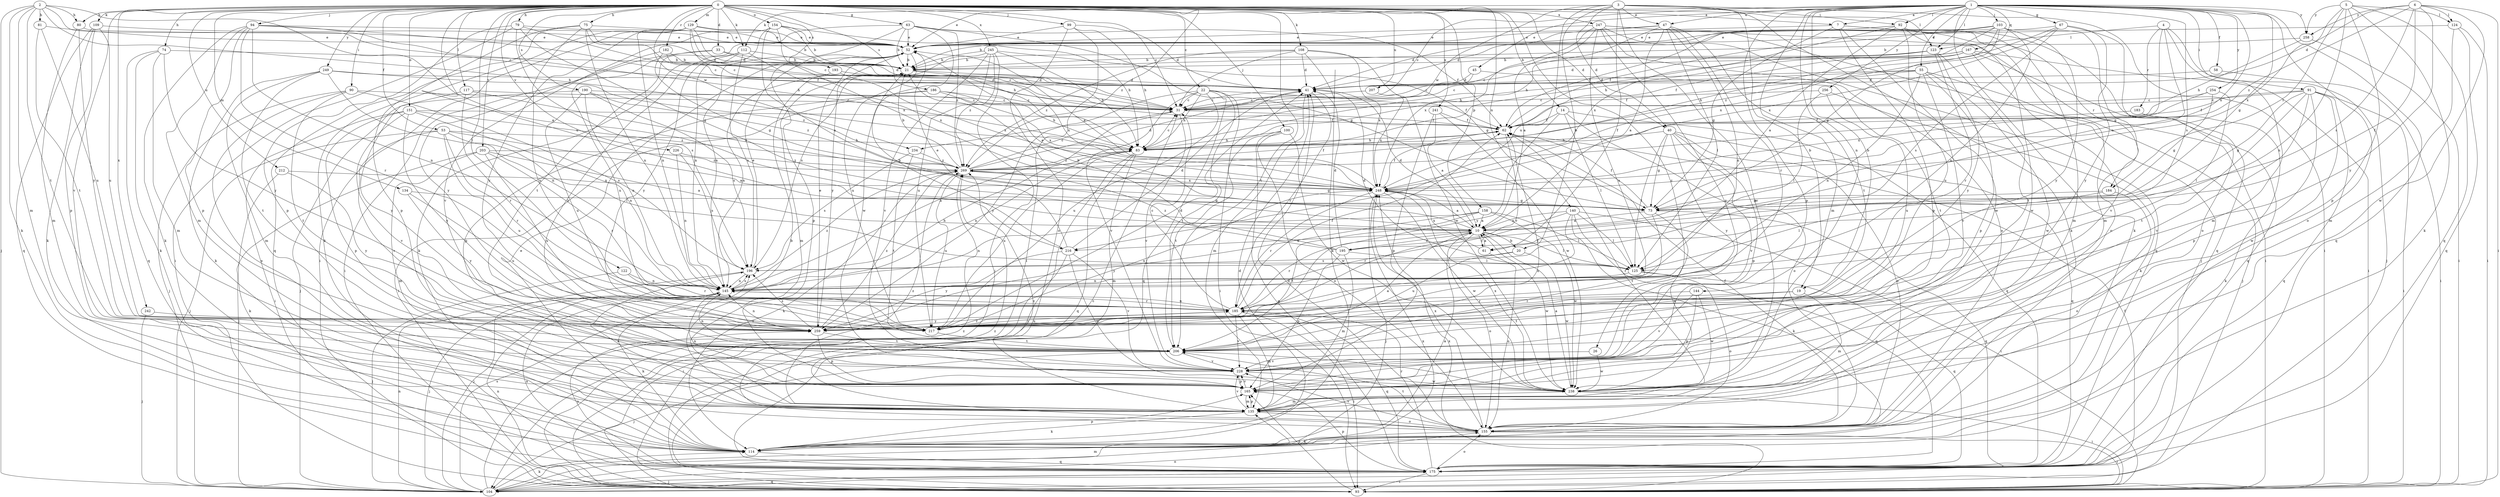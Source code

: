 strict digraph  {
0;
1;
2;
3;
4;
5;
6;
7;
10;
14;
19;
20;
21;
22;
26;
31;
33;
40;
41;
45;
47;
52;
53;
55;
58;
61;
62;
63;
67;
73;
74;
75;
79;
80;
81;
83;
90;
91;
92;
93;
94;
99;
100;
103;
104;
108;
109;
112;
114;
117;
122;
123;
124;
125;
129;
134;
135;
140;
144;
145;
151;
154;
155;
158;
165;
167;
175;
182;
183;
184;
185;
186;
190;
193;
195;
196;
203;
206;
207;
212;
216;
217;
226;
228;
234;
238;
241;
242;
245;
247;
248;
249;
254;
256;
258;
259;
269;
0 -> 7  [label=a];
0 -> 14  [label=b];
0 -> 22  [label=c];
0 -> 26  [label=c];
0 -> 31  [label=c];
0 -> 33  [label=d];
0 -> 40  [label=d];
0 -> 53  [label=f];
0 -> 63  [label=g];
0 -> 74  [label=h];
0 -> 75  [label=h];
0 -> 79  [label=h];
0 -> 80  [label=h];
0 -> 90  [label=i];
0 -> 94  [label=j];
0 -> 99  [label=j];
0 -> 100  [label=j];
0 -> 108  [label=k];
0 -> 109  [label=k];
0 -> 112  [label=k];
0 -> 117  [label=l];
0 -> 122  [label=l];
0 -> 123  [label=l];
0 -> 129  [label=m];
0 -> 134  [label=m];
0 -> 140  [label=n];
0 -> 151  [label=o];
0 -> 154  [label=o];
0 -> 158  [label=p];
0 -> 182  [label=r];
0 -> 186  [label=s];
0 -> 190  [label=s];
0 -> 193  [label=s];
0 -> 203  [label=t];
0 -> 206  [label=t];
0 -> 207  [label=u];
0 -> 212  [label=u];
0 -> 216  [label=u];
0 -> 226  [label=v];
0 -> 228  [label=v];
0 -> 234  [label=w];
0 -> 241  [label=x];
0 -> 242  [label=x];
0 -> 245  [label=x];
0 -> 247  [label=x];
0 -> 249  [label=y];
0 -> 269  [label=z];
1 -> 7  [label=a];
1 -> 19  [label=b];
1 -> 31  [label=c];
1 -> 45  [label=e];
1 -> 47  [label=e];
1 -> 55  [label=f];
1 -> 58  [label=f];
1 -> 67  [label=g];
1 -> 73  [label=g];
1 -> 91  [label=i];
1 -> 92  [label=i];
1 -> 103  [label=j];
1 -> 112  [label=k];
1 -> 114  [label=k];
1 -> 123  [label=l];
1 -> 135  [label=m];
1 -> 144  [label=n];
1 -> 155  [label=o];
1 -> 165  [label=p];
1 -> 167  [label=q];
1 -> 175  [label=q];
1 -> 195  [label=s];
1 -> 248  [label=x];
1 -> 254  [label=y];
1 -> 256  [label=y];
1 -> 258  [label=y];
2 -> 10  [label=a];
2 -> 31  [label=c];
2 -> 80  [label=h];
2 -> 81  [label=h];
2 -> 83  [label=h];
2 -> 104  [label=j];
2 -> 114  [label=k];
2 -> 135  [label=m];
2 -> 206  [label=t];
3 -> 19  [label=b];
3 -> 20  [label=b];
3 -> 40  [label=d];
3 -> 47  [label=e];
3 -> 52  [label=e];
3 -> 61  [label=f];
3 -> 92  [label=i];
3 -> 93  [label=i];
3 -> 114  [label=k];
3 -> 216  [label=u];
3 -> 234  [label=w];
3 -> 238  [label=w];
4 -> 10  [label=a];
4 -> 73  [label=g];
4 -> 104  [label=j];
4 -> 123  [label=l];
4 -> 135  [label=m];
4 -> 183  [label=r];
5 -> 114  [label=k];
5 -> 124  [label=l];
5 -> 145  [label=n];
5 -> 165  [label=p];
5 -> 175  [label=q];
5 -> 184  [label=r];
5 -> 248  [label=x];
5 -> 258  [label=y];
6 -> 41  [label=d];
6 -> 61  [label=f];
6 -> 93  [label=i];
6 -> 124  [label=l];
6 -> 195  [label=s];
6 -> 238  [label=w];
6 -> 258  [label=y];
6 -> 259  [label=y];
6 -> 269  [label=z];
7 -> 52  [label=e];
7 -> 73  [label=g];
7 -> 155  [label=o];
7 -> 165  [label=p];
7 -> 184  [label=r];
7 -> 238  [label=w];
10 -> 20  [label=b];
10 -> 41  [label=d];
10 -> 52  [label=e];
10 -> 61  [label=f];
10 -> 125  [label=l];
10 -> 155  [label=o];
10 -> 185  [label=r];
10 -> 195  [label=s];
10 -> 216  [label=u];
10 -> 238  [label=w];
14 -> 62  [label=f];
14 -> 125  [label=l];
14 -> 155  [label=o];
14 -> 175  [label=q];
14 -> 259  [label=y];
19 -> 135  [label=m];
19 -> 185  [label=r];
19 -> 206  [label=t];
20 -> 196  [label=s];
20 -> 217  [label=u];
20 -> 238  [label=w];
21 -> 41  [label=d];
21 -> 135  [label=m];
21 -> 248  [label=x];
22 -> 31  [label=c];
22 -> 62  [label=f];
22 -> 83  [label=h];
22 -> 93  [label=i];
22 -> 175  [label=q];
22 -> 206  [label=t];
22 -> 217  [label=u];
22 -> 228  [label=v];
22 -> 259  [label=y];
26 -> 228  [label=v];
26 -> 238  [label=w];
31 -> 62  [label=f];
31 -> 145  [label=n];
31 -> 228  [label=v];
33 -> 21  [label=b];
33 -> 41  [label=d];
33 -> 93  [label=i];
33 -> 217  [label=u];
40 -> 73  [label=g];
40 -> 83  [label=h];
40 -> 125  [label=l];
40 -> 155  [label=o];
40 -> 165  [label=p];
40 -> 175  [label=q];
40 -> 228  [label=v];
40 -> 259  [label=y];
41 -> 31  [label=c];
41 -> 135  [label=m];
41 -> 185  [label=r];
45 -> 31  [label=c];
45 -> 41  [label=d];
45 -> 206  [label=t];
47 -> 10  [label=a];
47 -> 41  [label=d];
47 -> 52  [label=e];
47 -> 83  [label=h];
47 -> 125  [label=l];
47 -> 145  [label=n];
47 -> 185  [label=r];
47 -> 206  [label=t];
52 -> 21  [label=b];
52 -> 165  [label=p];
52 -> 217  [label=u];
52 -> 259  [label=y];
53 -> 10  [label=a];
53 -> 83  [label=h];
53 -> 104  [label=j];
53 -> 125  [label=l];
53 -> 185  [label=r];
53 -> 217  [label=u];
53 -> 228  [label=v];
55 -> 31  [label=c];
55 -> 41  [label=d];
55 -> 62  [label=f];
55 -> 104  [label=j];
55 -> 145  [label=n];
55 -> 165  [label=p];
55 -> 228  [label=v];
55 -> 238  [label=w];
58 -> 41  [label=d];
58 -> 93  [label=i];
61 -> 10  [label=a];
61 -> 155  [label=o];
61 -> 248  [label=x];
62 -> 83  [label=h];
62 -> 185  [label=r];
63 -> 21  [label=b];
63 -> 52  [label=e];
63 -> 62  [label=f];
63 -> 73  [label=g];
63 -> 145  [label=n];
63 -> 206  [label=t];
63 -> 238  [label=w];
63 -> 269  [label=z];
67 -> 52  [label=e];
67 -> 155  [label=o];
67 -> 196  [label=s];
67 -> 248  [label=x];
67 -> 259  [label=y];
67 -> 269  [label=z];
73 -> 10  [label=a];
73 -> 62  [label=f];
73 -> 175  [label=q];
73 -> 206  [label=t];
73 -> 238  [label=w];
74 -> 21  [label=b];
74 -> 114  [label=k];
74 -> 135  [label=m];
74 -> 175  [label=q];
74 -> 259  [label=y];
75 -> 31  [label=c];
75 -> 41  [label=d];
75 -> 52  [label=e];
75 -> 145  [label=n];
75 -> 165  [label=p];
75 -> 175  [label=q];
75 -> 217  [label=u];
79 -> 31  [label=c];
79 -> 52  [label=e];
79 -> 73  [label=g];
79 -> 93  [label=i];
79 -> 165  [label=p];
79 -> 196  [label=s];
80 -> 52  [label=e];
80 -> 135  [label=m];
80 -> 259  [label=y];
81 -> 52  [label=e];
81 -> 206  [label=t];
81 -> 217  [label=u];
83 -> 31  [label=c];
83 -> 93  [label=i];
83 -> 135  [label=m];
83 -> 145  [label=n];
83 -> 175  [label=q];
83 -> 217  [label=u];
83 -> 269  [label=z];
90 -> 31  [label=c];
90 -> 104  [label=j];
90 -> 155  [label=o];
90 -> 196  [label=s];
90 -> 206  [label=t];
91 -> 31  [label=c];
91 -> 62  [label=f];
91 -> 73  [label=g];
91 -> 93  [label=i];
91 -> 165  [label=p];
91 -> 175  [label=q];
91 -> 206  [label=t];
91 -> 228  [label=v];
91 -> 238  [label=w];
92 -> 10  [label=a];
92 -> 52  [label=e];
92 -> 62  [label=f];
92 -> 135  [label=m];
92 -> 175  [label=q];
92 -> 217  [label=u];
92 -> 238  [label=w];
92 -> 248  [label=x];
93 -> 31  [label=c];
93 -> 145  [label=n];
93 -> 165  [label=p];
93 -> 248  [label=x];
93 -> 269  [label=z];
94 -> 52  [label=e];
94 -> 62  [label=f];
94 -> 83  [label=h];
94 -> 114  [label=k];
94 -> 135  [label=m];
94 -> 145  [label=n];
94 -> 165  [label=p];
94 -> 185  [label=r];
99 -> 41  [label=d];
99 -> 52  [label=e];
99 -> 83  [label=h];
99 -> 93  [label=i];
99 -> 155  [label=o];
100 -> 83  [label=h];
100 -> 155  [label=o];
100 -> 175  [label=q];
100 -> 206  [label=t];
100 -> 238  [label=w];
103 -> 21  [label=b];
103 -> 41  [label=d];
103 -> 52  [label=e];
103 -> 62  [label=f];
103 -> 73  [label=g];
103 -> 83  [label=h];
103 -> 135  [label=m];
103 -> 145  [label=n];
103 -> 248  [label=x];
103 -> 259  [label=y];
104 -> 62  [label=f];
104 -> 114  [label=k];
104 -> 135  [label=m];
104 -> 145  [label=n];
104 -> 155  [label=o];
104 -> 175  [label=q];
104 -> 196  [label=s];
104 -> 248  [label=x];
104 -> 269  [label=z];
108 -> 21  [label=b];
108 -> 31  [label=c];
108 -> 41  [label=d];
108 -> 114  [label=k];
108 -> 238  [label=w];
108 -> 248  [label=x];
108 -> 269  [label=z];
109 -> 52  [label=e];
109 -> 114  [label=k];
109 -> 165  [label=p];
109 -> 175  [label=q];
109 -> 217  [label=u];
112 -> 21  [label=b];
112 -> 114  [label=k];
112 -> 196  [label=s];
112 -> 206  [label=t];
112 -> 248  [label=x];
112 -> 259  [label=y];
114 -> 10  [label=a];
114 -> 41  [label=d];
114 -> 52  [label=e];
114 -> 165  [label=p];
114 -> 175  [label=q];
117 -> 31  [label=c];
117 -> 185  [label=r];
117 -> 248  [label=x];
117 -> 259  [label=y];
122 -> 104  [label=j];
122 -> 145  [label=n];
122 -> 185  [label=r];
123 -> 21  [label=b];
123 -> 31  [label=c];
123 -> 83  [label=h];
123 -> 185  [label=r];
123 -> 206  [label=t];
123 -> 259  [label=y];
124 -> 52  [label=e];
124 -> 93  [label=i];
124 -> 135  [label=m];
124 -> 175  [label=q];
125 -> 41  [label=d];
125 -> 145  [label=n];
125 -> 155  [label=o];
125 -> 175  [label=q];
129 -> 21  [label=b];
129 -> 31  [label=c];
129 -> 41  [label=d];
129 -> 52  [label=e];
129 -> 83  [label=h];
129 -> 93  [label=i];
129 -> 114  [label=k];
129 -> 145  [label=n];
129 -> 259  [label=y];
134 -> 73  [label=g];
134 -> 217  [label=u];
134 -> 259  [label=y];
135 -> 21  [label=b];
135 -> 62  [label=f];
135 -> 114  [label=k];
135 -> 155  [label=o];
135 -> 165  [label=p];
135 -> 196  [label=s];
135 -> 228  [label=v];
135 -> 269  [label=z];
140 -> 10  [label=a];
140 -> 93  [label=i];
140 -> 114  [label=k];
140 -> 125  [label=l];
140 -> 175  [label=q];
140 -> 185  [label=r];
140 -> 217  [label=u];
144 -> 165  [label=p];
144 -> 185  [label=r];
144 -> 228  [label=v];
144 -> 238  [label=w];
145 -> 83  [label=h];
145 -> 104  [label=j];
145 -> 114  [label=k];
145 -> 185  [label=r];
145 -> 196  [label=s];
145 -> 269  [label=z];
151 -> 62  [label=f];
151 -> 93  [label=i];
151 -> 145  [label=n];
151 -> 165  [label=p];
151 -> 228  [label=v];
151 -> 259  [label=y];
151 -> 269  [label=z];
154 -> 10  [label=a];
154 -> 21  [label=b];
154 -> 52  [label=e];
154 -> 83  [label=h];
154 -> 145  [label=n];
154 -> 228  [label=v];
154 -> 248  [label=x];
155 -> 62  [label=f];
155 -> 93  [label=i];
155 -> 114  [label=k];
155 -> 185  [label=r];
155 -> 206  [label=t];
155 -> 228  [label=v];
155 -> 248  [label=x];
155 -> 269  [label=z];
158 -> 10  [label=a];
158 -> 125  [label=l];
158 -> 145  [label=n];
158 -> 206  [label=t];
158 -> 238  [label=w];
158 -> 259  [label=y];
165 -> 135  [label=m];
165 -> 145  [label=n];
165 -> 228  [label=v];
167 -> 21  [label=b];
167 -> 41  [label=d];
167 -> 62  [label=f];
167 -> 83  [label=h];
167 -> 93  [label=i];
167 -> 175  [label=q];
167 -> 228  [label=v];
175 -> 41  [label=d];
175 -> 93  [label=i];
175 -> 104  [label=j];
175 -> 145  [label=n];
175 -> 155  [label=o];
175 -> 165  [label=p];
175 -> 259  [label=y];
182 -> 21  [label=b];
182 -> 31  [label=c];
182 -> 73  [label=g];
182 -> 259  [label=y];
183 -> 62  [label=f];
183 -> 114  [label=k];
184 -> 73  [label=g];
184 -> 125  [label=l];
184 -> 155  [label=o];
185 -> 31  [label=c];
185 -> 62  [label=f];
185 -> 93  [label=i];
185 -> 135  [label=m];
185 -> 145  [label=n];
185 -> 175  [label=q];
185 -> 217  [label=u];
185 -> 228  [label=v];
185 -> 259  [label=y];
186 -> 31  [label=c];
186 -> 83  [label=h];
186 -> 93  [label=i];
186 -> 165  [label=p];
186 -> 248  [label=x];
190 -> 31  [label=c];
190 -> 104  [label=j];
190 -> 145  [label=n];
190 -> 196  [label=s];
190 -> 217  [label=u];
190 -> 269  [label=z];
193 -> 41  [label=d];
193 -> 145  [label=n];
193 -> 248  [label=x];
195 -> 21  [label=b];
195 -> 41  [label=d];
195 -> 125  [label=l];
195 -> 135  [label=m];
195 -> 165  [label=p];
195 -> 269  [label=z];
196 -> 52  [label=e];
196 -> 104  [label=j];
196 -> 145  [label=n];
203 -> 10  [label=a];
203 -> 104  [label=j];
203 -> 135  [label=m];
203 -> 185  [label=r];
203 -> 217  [label=u];
203 -> 269  [label=z];
206 -> 10  [label=a];
206 -> 62  [label=f];
206 -> 104  [label=j];
206 -> 145  [label=n];
206 -> 228  [label=v];
207 -> 31  [label=c];
207 -> 248  [label=x];
212 -> 114  [label=k];
212 -> 248  [label=x];
212 -> 259  [label=y];
216 -> 21  [label=b];
216 -> 41  [label=d];
216 -> 52  [label=e];
216 -> 93  [label=i];
216 -> 228  [label=v];
216 -> 238  [label=w];
216 -> 259  [label=y];
217 -> 41  [label=d];
217 -> 206  [label=t];
217 -> 248  [label=x];
226 -> 145  [label=n];
226 -> 196  [label=s];
226 -> 269  [label=z];
228 -> 165  [label=p];
228 -> 238  [label=w];
234 -> 196  [label=s];
234 -> 206  [label=t];
234 -> 269  [label=z];
238 -> 10  [label=a];
238 -> 93  [label=i];
238 -> 135  [label=m];
238 -> 206  [label=t];
238 -> 248  [label=x];
241 -> 10  [label=a];
241 -> 62  [label=f];
241 -> 165  [label=p];
241 -> 238  [label=w];
242 -> 104  [label=j];
242 -> 217  [label=u];
245 -> 21  [label=b];
245 -> 73  [label=g];
245 -> 83  [label=h];
245 -> 104  [label=j];
245 -> 196  [label=s];
245 -> 217  [label=u];
245 -> 228  [label=v];
245 -> 269  [label=z];
247 -> 10  [label=a];
247 -> 52  [label=e];
247 -> 93  [label=i];
247 -> 104  [label=j];
247 -> 155  [label=o];
247 -> 175  [label=q];
247 -> 217  [label=u];
247 -> 228  [label=v];
247 -> 248  [label=x];
248 -> 10  [label=a];
248 -> 52  [label=e];
248 -> 62  [label=f];
248 -> 73  [label=g];
248 -> 104  [label=j];
248 -> 185  [label=r];
248 -> 238  [label=w];
249 -> 41  [label=d];
249 -> 114  [label=k];
249 -> 135  [label=m];
249 -> 145  [label=n];
249 -> 206  [label=t];
249 -> 269  [label=z];
254 -> 31  [label=c];
254 -> 73  [label=g];
254 -> 125  [label=l];
254 -> 248  [label=x];
256 -> 31  [label=c];
256 -> 114  [label=k];
256 -> 125  [label=l];
256 -> 217  [label=u];
258 -> 21  [label=b];
258 -> 83  [label=h];
258 -> 93  [label=i];
259 -> 52  [label=e];
259 -> 145  [label=n];
259 -> 165  [label=p];
259 -> 185  [label=r];
259 -> 196  [label=s];
259 -> 206  [label=t];
259 -> 269  [label=z];
269 -> 21  [label=b];
269 -> 31  [label=c];
269 -> 41  [label=d];
269 -> 62  [label=f];
269 -> 73  [label=g];
269 -> 114  [label=k];
269 -> 217  [label=u];
269 -> 248  [label=x];
}
